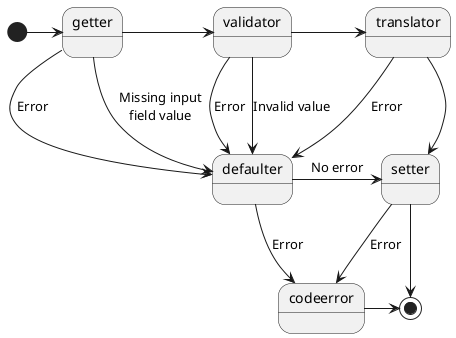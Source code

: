 @startuml
[*] -> getter
getter -> validator
validator -> translator
translator -d-> setter
setter -> [*]
setter --> codeerror : Error
getter --> defaulter : Error
getter --> defaulter : Missing input\nfield value
validator -d-> defaulter : Error
validator -d-> defaulter : Invalid value
translator -d-> defaulter : Error
defaulter -r-> setter : No error
defaulter -d-> codeerror : Error
codeerror -> [*]
@enduml